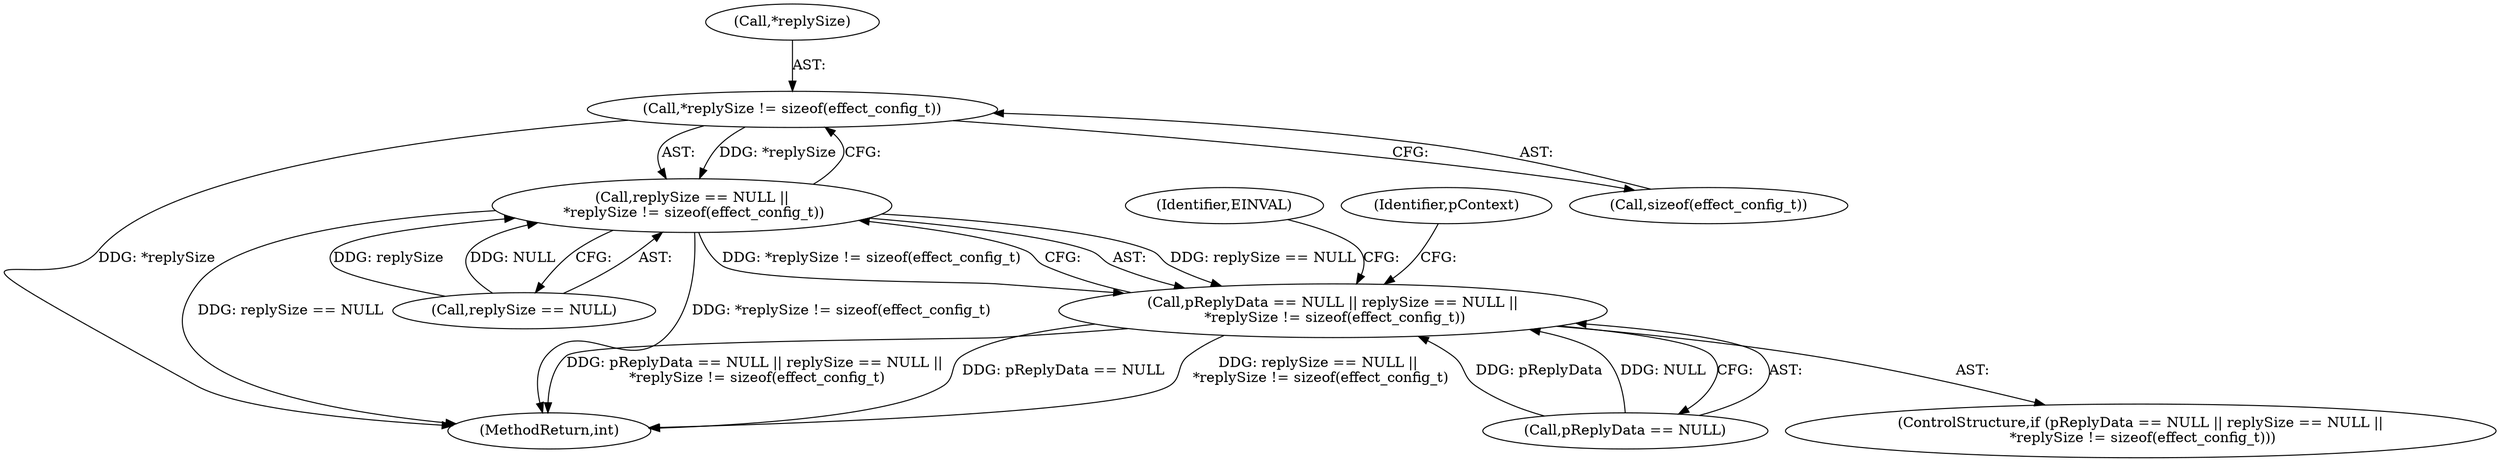 digraph "0_Android_557bd7bfe6c4895faee09e46fc9b5304a956c8b7@API" {
"1000214" [label="(Call,*replySize != sizeof(effect_config_t))"];
"1000210" [label="(Call,replySize == NULL ||\n *replySize != sizeof(effect_config_t))"];
"1000206" [label="(Call,pReplyData == NULL || replySize == NULL ||\n *replySize != sizeof(effect_config_t))"];
"1000215" [label="(Call,*replySize)"];
"1000214" [label="(Call,*replySize != sizeof(effect_config_t))"];
"1000224" [label="(Identifier,pContext)"];
"1001120" [label="(MethodReturn,int)"];
"1000210" [label="(Call,replySize == NULL ||\n *replySize != sizeof(effect_config_t))"];
"1000206" [label="(Call,pReplyData == NULL || replySize == NULL ||\n *replySize != sizeof(effect_config_t))"];
"1000207" [label="(Call,pReplyData == NULL)"];
"1000205" [label="(ControlStructure,if (pReplyData == NULL || replySize == NULL ||\n *replySize != sizeof(effect_config_t)))"];
"1000217" [label="(Call,sizeof(effect_config_t))"];
"1000211" [label="(Call,replySize == NULL)"];
"1000222" [label="(Identifier,EINVAL)"];
"1000214" -> "1000210"  [label="AST: "];
"1000214" -> "1000217"  [label="CFG: "];
"1000215" -> "1000214"  [label="AST: "];
"1000217" -> "1000214"  [label="AST: "];
"1000210" -> "1000214"  [label="CFG: "];
"1000214" -> "1001120"  [label="DDG: *replySize"];
"1000214" -> "1000210"  [label="DDG: *replySize"];
"1000210" -> "1000206"  [label="AST: "];
"1000210" -> "1000211"  [label="CFG: "];
"1000211" -> "1000210"  [label="AST: "];
"1000206" -> "1000210"  [label="CFG: "];
"1000210" -> "1001120"  [label="DDG: *replySize != sizeof(effect_config_t)"];
"1000210" -> "1001120"  [label="DDG: replySize == NULL"];
"1000210" -> "1000206"  [label="DDG: replySize == NULL"];
"1000210" -> "1000206"  [label="DDG: *replySize != sizeof(effect_config_t)"];
"1000211" -> "1000210"  [label="DDG: replySize"];
"1000211" -> "1000210"  [label="DDG: NULL"];
"1000206" -> "1000205"  [label="AST: "];
"1000206" -> "1000207"  [label="CFG: "];
"1000207" -> "1000206"  [label="AST: "];
"1000222" -> "1000206"  [label="CFG: "];
"1000224" -> "1000206"  [label="CFG: "];
"1000206" -> "1001120"  [label="DDG: replySize == NULL ||\n *replySize != sizeof(effect_config_t)"];
"1000206" -> "1001120"  [label="DDG: pReplyData == NULL || replySize == NULL ||\n *replySize != sizeof(effect_config_t)"];
"1000206" -> "1001120"  [label="DDG: pReplyData == NULL"];
"1000207" -> "1000206"  [label="DDG: pReplyData"];
"1000207" -> "1000206"  [label="DDG: NULL"];
}
